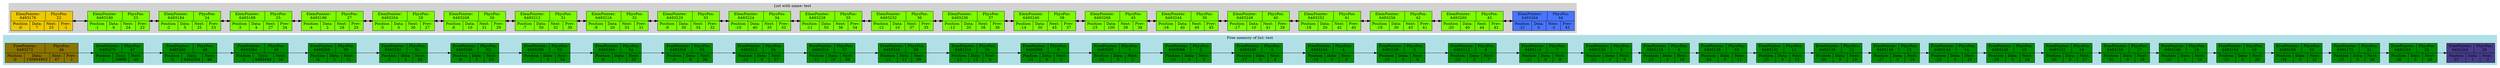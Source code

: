 digraph G{
    subgraph clustermem {
    style=filled;
    color=powderblue;
        f0 [shape=record, label="{FreePointer:\n6493272 | PhysPos:\n46 } | {Position\n:0 | Data:\n150994953 | Next:\n47 | Prev:\n-1}",style="filled",fillcolor="gold4"];
        f0->f1
        f1 [shape=record, label="{FreePointer:\n6493276 | PhysPos:\n47 } | {Position\n:1 | Data:\n10696 | Next:\n48}",style="filled",fillcolor="green4"];
        f1->f2
        f2 [shape=record, label="{FreePointer:\n6493280 | PhysPos:\n48 } | {Position\n:2 | Data:\n6492304 | Next:\n49}",style="filled",fillcolor="green4"];
        f2->f3
        f3 [shape=record, label="{FreePointer:\n6493284 | PhysPos:\n49 } | {Position\n:3 | Data:\n6492440 | Next:\n50}",style="filled",fillcolor="green4"];
        f3->f4
        f4 [shape=record, label="{FreePointer:\n6493288 | PhysPos:\n50 } | {Position\n:4 | Data:\n3 | Next:\n51}",style="filled",fillcolor="green4"];
        f4->f5
        f5 [shape=record, label="{FreePointer:\n6493292 | PhysPos:\n51 } | {Position\n:5 | Data:\n4 | Next:\n52}",style="filled",fillcolor="green4"];
        f5->f6
        f6 [shape=record, label="{FreePointer:\n6493296 | PhysPos:\n52 } | {Position\n:6 | Data:\n5 | Next:\n53}",style="filled",fillcolor="green4"];
        f6->f7
        f7 [shape=record, label="{FreePointer:\n6493300 | PhysPos:\n53 } | {Position\n:7 | Data:\n6 | Next:\n54}",style="filled",fillcolor="green4"];
        f7->f8
        f8 [shape=record, label="{FreePointer:\n6493304 | PhysPos:\n54 } | {Position\n:8 | Data:\n7 | Next:\n55}",style="filled",fillcolor="green4"];
        f8->f9
        f9 [shape=record, label="{FreePointer:\n6493308 | PhysPos:\n55 } | {Position\n:9 | Data:\n8 | Next:\n56}",style="filled",fillcolor="green4"];
        f9->f10
        f10 [shape=record, label="{FreePointer:\n6493312 | PhysPos:\n56 } | {Position\n:10 | Data:\n9 | Next:\n57}",style="filled",fillcolor="green4"];
        f10->f11
        f11 [shape=record, label="{FreePointer:\n6493316 | PhysPos:\n57 } | {Position\n:11 | Data:\n10 | Next:\n58}",style="filled",fillcolor="green4"];
        f11->f12
        f12 [shape=record, label="{FreePointer:\n6493320 | PhysPos:\n58 } | {Position\n:12 | Data:\n11 | Next:\n59}",style="filled",fillcolor="green4"];
        f12->f13
        f13 [shape=record, label="{FreePointer:\n6493324 | PhysPos:\n59 } | {Position\n:13 | Data:\n12 | Next:\n0}",style="filled",fillcolor="green4"];
        f13->f14
        f14 [shape=record, label="{FreePointer:\n6493088 | PhysPos:\n0 } | {Position\n:14 | Data:\n0 | Next:\n1}",style="filled",fillcolor="green4"];
        f14->f15
        f15 [shape=record, label="{FreePointer:\n6493092 | PhysPos:\n1 } | {Position\n:15 | Data:\n0 | Next:\n2}",style="filled",fillcolor="green4"];
        f15->f16
        f16 [shape=record, label="{FreePointer:\n6493096 | PhysPos:\n2 } | {Position\n:16 | Data:\n0 | Next:\n3}",style="filled",fillcolor="green4"];
        f16->f17
        f17 [shape=record, label="{FreePointer:\n6493100 | PhysPos:\n3 } | {Position\n:17 | Data:\n0 | Next:\n4}",style="filled",fillcolor="green4"];
        f17->f18
        f18 [shape=record, label="{FreePointer:\n6493104 | PhysPos:\n4 } | {Position\n:18 | Data:\n0 | Next:\n5}",style="filled",fillcolor="green4"];
        f18->f19
        f19 [shape=record, label="{FreePointer:\n6493108 | PhysPos:\n5 } | {Position\n:19 | Data:\n0 | Next:\n6}",style="filled",fillcolor="green4"];
        f19->f20
        f20 [shape=record, label="{FreePointer:\n6493112 | PhysPos:\n6 } | {Position\n:20 | Data:\n0 | Next:\n7}",style="filled",fillcolor="green4"];
        f20->f21
        f21 [shape=record, label="{FreePointer:\n6493116 | PhysPos:\n7 } | {Position\n:21 | Data:\n0 | Next:\n8}",style="filled",fillcolor="green4"];
        f21->f22
        f22 [shape=record, label="{FreePointer:\n6493120 | PhysPos:\n8 } | {Position\n:22 | Data:\n0 | Next:\n9}",style="filled",fillcolor="green4"];
        f22->f23
        f23 [shape=record, label="{FreePointer:\n6493124 | PhysPos:\n9 } | {Position\n:23 | Data:\n0 | Next:\n10}",style="filled",fillcolor="green4"];
        f23->f24
        f24 [shape=record, label="{FreePointer:\n6493128 | PhysPos:\n10 } | {Position\n:24 | Data:\n0 | Next:\n11}",style="filled",fillcolor="green4"];
        f24->f25
        f25 [shape=record, label="{FreePointer:\n6493132 | PhysPos:\n11 } | {Position\n:25 | Data:\n0 | Next:\n12}",style="filled",fillcolor="green4"];
        f25->f26
        f26 [shape=record, label="{FreePointer:\n6493136 | PhysPos:\n12 } | {Position\n:26 | Data:\n0 | Next:\n13}",style="filled",fillcolor="green4"];
        f26->f27
        f27 [shape=record, label="{FreePointer:\n6493140 | PhysPos:\n13 } | {Position\n:27 | Data:\n0 | Next:\n14}",style="filled",fillcolor="green4"];
        f27->f28
        f28 [shape=record, label="{FreePointer:\n6493144 | PhysPos:\n14 } | {Position\n:28 | Data:\n0 | Next:\n15}",style="filled",fillcolor="green4"];
        f28->f29
        f29 [shape=record, label="{FreePointer:\n6493148 | PhysPos:\n15 } | {Position\n:29 | Data:\n0 | Next:\n16}",style="filled",fillcolor="green4"];
        f29->f30
        f30 [shape=record, label="{FreePointer:\n6493152 | PhysPos:\n16 } | {Position\n:30 | Data:\n0 | Next:\n17}",style="filled",fillcolor="green4"];
        f30->f31
        f31 [shape=record, label="{FreePointer:\n6493156 | PhysPos:\n17 } | {Position\n:31 | Data:\n0 | Next:\n18}",style="filled",fillcolor="green4"];
        f31->f32
        f32 [shape=record, label="{FreePointer:\n6493160 | PhysPos:\n18 } | {Position\n:32 | Data:\n0 | Next:\n19}",style="filled",fillcolor="green4"];
        f32->f33
        f33 [shape=record, label="{FreePointer:\n6493164 | PhysPos:\n19 } | {Position\n:33 | Data:\n0 | Next:\n20}",style="filled",fillcolor="green4"];
        f33->f34
        f34 [shape=record, label="{FreePointer:\n6493168 | PhysPos:\n20 } | {Position\n:34 | Data:\n0 | Next:\n21}",style="filled",fillcolor="green4"];
        f34->f35
        f35 [shape=record, label="{FreePointer:\n6493172 | PhysPos:\n21 } | {Position\n:35 | Data:\n0 | Next:\n26}",style="filled",fillcolor="green4"];
        f35->f36
        f36 [shape=record, label="{FreePointer:\n6493192 | PhysPos:\n26 } | {Position\n:36 | Data:\n3 | Next:\n28}",style="filled",fillcolor="green4"];
        f36->f37
        f37 [shape=record, label="{FreePointer:\n6493200 | PhysPos:\n28 } | {Position\n:37 | Data:\n1 | Next:\n-2}",style="filled",fillcolor="slateblue4"];
    label = "Free memory of list: test"}

    rankdir=LR;
    subgraph clusterlist {
    style=filled;
    color=lightgrey;
        0 [shape=record, label="{ElemPointer:\n6493176 | PhysPos:\n22 } | {Position\n:0 | Data:\n7 | Next:\n23 | Prev:\n-1}",style="filled",fillcolor="gold2"];
        0->1[dir="both";style="bold"];
        1 [shape=record, label="{ElemPointer:\n6493180 | PhysPos:\n23 }  | {Position\n:1 | Data:\n6 | Next:\n24 | Prev:\n22}",style="filled",fillcolor="lawngreen"];
        1->2[dir="both";style="bold"];
        2 [shape=record, label="{ElemPointer:\n6493184 | PhysPos:\n24 }  | {Position\n:2 | Data:\n5 | Next:\n25 | Prev:\n23}",style="filled",fillcolor="lawngreen"];
        2->3[dir="both";style="bold"];
        3 [shape=record, label="{ElemPointer:\n6493188 | PhysPos:\n25 }  | {Position\n:3 | Data:\n4 | Next:\n27 | Prev:\n24}",style="filled",fillcolor="lawngreen"];
        3->4[dir="both";style="bold"];
        4 [shape=record, label="{ElemPointer:\n6493196 | PhysPos:\n27 }  | {Position\n:4 | Data:\n2 | Next:\n29 | Prev:\n25}",style="filled",fillcolor="lawngreen"];
        4->5[dir="both";style="bold"];
        5 [shape=record, label="{ElemPointer:\n6493204 | PhysPos:\n29 }  | {Position\n:5 | Data:\n0 | Next:\n30 | Prev:\n27}",style="filled",fillcolor="lawngreen"];
        5->6[dir="both";style="bold"];
        6 [shape=record, label="{ElemPointer:\n6493208 | PhysPos:\n30 }  | {Position\n:6 | Data:\n10 | Next:\n31 | Prev:\n29}",style="filled",fillcolor="lawngreen"];
        6->7[dir="both";style="bold"];
        7 [shape=record, label="{ElemPointer:\n6493212 | PhysPos:\n31 }  | {Position\n:7 | Data:\n50 | Next:\n32 | Prev:\n30}",style="filled",fillcolor="lawngreen"];
        7->8[dir="both";style="bold"];
        8 [shape=record, label="{ElemPointer:\n6493216 | PhysPos:\n32 }  | {Position\n:8 | Data:\n20 | Next:\n33 | Prev:\n31}",style="filled",fillcolor="lawngreen"];
        8->9[dir="both";style="bold"];
        9 [shape=record, label="{ElemPointer:\n6493220 | PhysPos:\n33 }  | {Position\n:9 | Data:\n30 | Next:\n34 | Prev:\n32}",style="filled",fillcolor="lawngreen"];
        9->10[dir="both";style="bold"];
        10 [shape=record, label="{ElemPointer:\n6493224 | PhysPos:\n34 }  | {Position\n:10 | Data:\n40 | Next:\n35 | Prev:\n33}",style="filled",fillcolor="lawngreen"];
        10->11[dir="both";style="bold"];
        11 [shape=record, label="{ElemPointer:\n6493228 | PhysPos:\n35 }  | {Position\n:11 | Data:\n50 | Next:\n36 | Prev:\n34}",style="filled",fillcolor="lawngreen"];
        11->12[dir="both";style="bold"];
        12 [shape=record, label="{ElemPointer:\n6493232 | PhysPos:\n36 }  | {Position\n:12 | Data:\n10 | Next:\n37 | Prev:\n35}",style="filled",fillcolor="lawngreen"];
        12->13[dir="both";style="bold"];
        13 [shape=record, label="{ElemPointer:\n6493236 | PhysPos:\n37 }  | {Position\n:13 | Data:\n20 | Next:\n38 | Prev:\n36}",style="filled",fillcolor="lawngreen"];
        13->14[dir="both";style="bold"];
        14 [shape=record, label="{ElemPointer:\n6493240 | PhysPos:\n38 }  | {Position\n:14 | Data:\n30 | Next:\n45 | Prev:\n37}",style="filled",fillcolor="lawngreen"];
        14->15[dir="both";style="bold"];
        15 [shape=record, label="{ElemPointer:\n6493268 | PhysPos:\n45 }  | {Position\n:15 | Data:\n100 | Next:\n39 | Prev:\n38}",style="filled",fillcolor="lawngreen"];
        15->16[dir="both";style="bold"];
        16 [shape=record, label="{ElemPointer:\n6493244 | PhysPos:\n39 }  | {Position\n:16 | Data:\n40 | Next:\n40 | Prev:\n45}",style="filled",fillcolor="lawngreen"];
        16->17[dir="both";style="bold"];
        17 [shape=record, label="{ElemPointer:\n6493248 | PhysPos:\n40 }  | {Position\n:17 | Data:\n10 | Next:\n41 | Prev:\n39}",style="filled",fillcolor="lawngreen"];
        17->18[dir="both";style="bold"];
        18 [shape=record, label="{ElemPointer:\n6493252 | PhysPos:\n41 }  | {Position\n:18 | Data:\n20 | Next:\n42 | Prev:\n40}",style="filled",fillcolor="lawngreen"];
        18->19[dir="both";style="bold"];
        19 [shape=record, label="{ElemPointer:\n6493256 | PhysPos:\n42 }  | {Position\n:19 | Data:\n30 | Next:\n43 | Prev:\n41}",style="filled",fillcolor="lawngreen"];
        19->20[dir="both";style="bold"];
        20 [shape=record, label="{ElemPointer:\n6493260 | PhysPos:\n43 }  | {Position\n:20 | Data:\n40 | Next:\n44 | Prev:\n42}",style="filled",fillcolor="lawngreen"];
        20->21[dir="both";style="bold"];
        21 [shape=record, label="{ElemPointer:\n6493264 | PhysPos:\n44 }  | {Position\n:21 | Data:\n0 | Next:\n-3 | Prev:\n43}",style="filled",fillcolor="royalblue1"];
    label = "List with name: test"}
}
